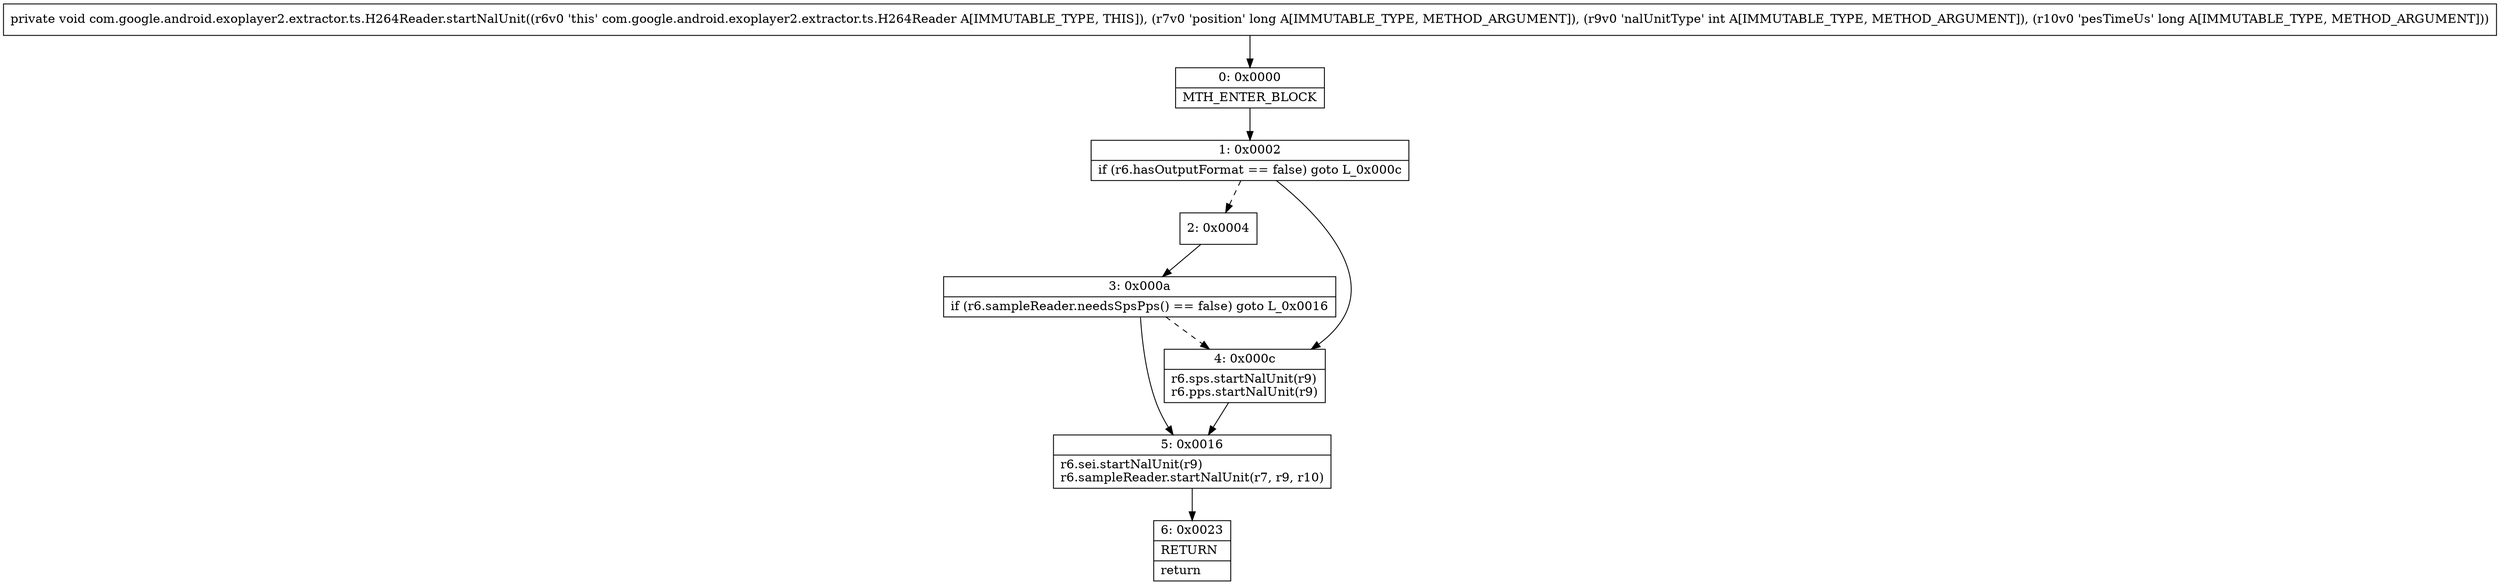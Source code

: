 digraph "CFG forcom.google.android.exoplayer2.extractor.ts.H264Reader.startNalUnit(JIJ)V" {
Node_0 [shape=record,label="{0\:\ 0x0000|MTH_ENTER_BLOCK\l}"];
Node_1 [shape=record,label="{1\:\ 0x0002|if (r6.hasOutputFormat == false) goto L_0x000c\l}"];
Node_2 [shape=record,label="{2\:\ 0x0004}"];
Node_3 [shape=record,label="{3\:\ 0x000a|if (r6.sampleReader.needsSpsPps() == false) goto L_0x0016\l}"];
Node_4 [shape=record,label="{4\:\ 0x000c|r6.sps.startNalUnit(r9)\lr6.pps.startNalUnit(r9)\l}"];
Node_5 [shape=record,label="{5\:\ 0x0016|r6.sei.startNalUnit(r9)\lr6.sampleReader.startNalUnit(r7, r9, r10)\l}"];
Node_6 [shape=record,label="{6\:\ 0x0023|RETURN\l|return\l}"];
MethodNode[shape=record,label="{private void com.google.android.exoplayer2.extractor.ts.H264Reader.startNalUnit((r6v0 'this' com.google.android.exoplayer2.extractor.ts.H264Reader A[IMMUTABLE_TYPE, THIS]), (r7v0 'position' long A[IMMUTABLE_TYPE, METHOD_ARGUMENT]), (r9v0 'nalUnitType' int A[IMMUTABLE_TYPE, METHOD_ARGUMENT]), (r10v0 'pesTimeUs' long A[IMMUTABLE_TYPE, METHOD_ARGUMENT])) }"];
MethodNode -> Node_0;
Node_0 -> Node_1;
Node_1 -> Node_2[style=dashed];
Node_1 -> Node_4;
Node_2 -> Node_3;
Node_3 -> Node_4[style=dashed];
Node_3 -> Node_5;
Node_4 -> Node_5;
Node_5 -> Node_6;
}

